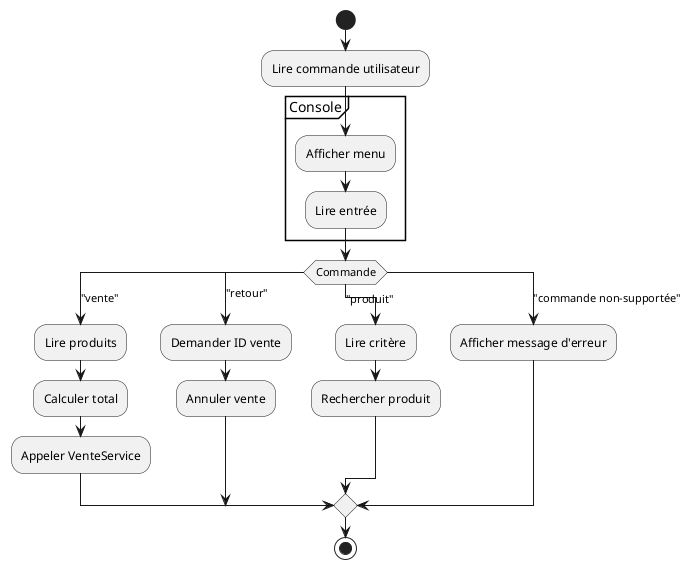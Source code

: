 @startuml ProcessViewSwitchCase

start
:Lire commande utilisateur;
partition Console {
  :Afficher menu;
  :Lire entrée;
}

switch (Commande)
case ("vente")
  :Lire produits;
  :Calculer total;
  :Appeler VenteService;
case ("retour")
  :Demander ID vente;
  :Annuler vente;
case ("produit")
  :Lire critère;
  :Rechercher produit;
case ("commande non-supportée")
  :Afficher message d'erreur;
endswitch

stop

@enduml